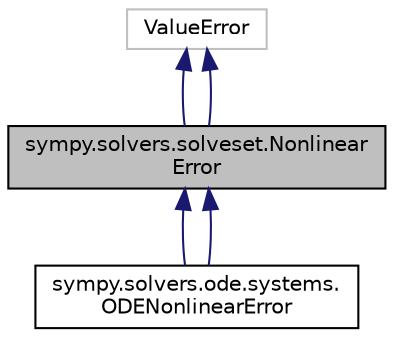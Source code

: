 digraph "sympy.solvers.solveset.NonlinearError"
{
 // LATEX_PDF_SIZE
  edge [fontname="Helvetica",fontsize="10",labelfontname="Helvetica",labelfontsize="10"];
  node [fontname="Helvetica",fontsize="10",shape=record];
  Node1 [label="sympy.solvers.solveset.Nonlinear\lError",height=0.2,width=0.4,color="black", fillcolor="grey75", style="filled", fontcolor="black",tooltip=" "];
  Node2 -> Node1 [dir="back",color="midnightblue",fontsize="10",style="solid",fontname="Helvetica"];
  Node2 [label="ValueError",height=0.2,width=0.4,color="grey75", fillcolor="white", style="filled",tooltip=" "];
  Node2 -> Node1 [dir="back",color="midnightblue",fontsize="10",style="solid",fontname="Helvetica"];
  Node1 -> Node3 [dir="back",color="midnightblue",fontsize="10",style="solid",fontname="Helvetica"];
  Node3 [label="sympy.solvers.ode.systems.\lODENonlinearError",height=0.2,width=0.4,color="black", fillcolor="white", style="filled",URL="$classsympy_1_1solvers_1_1ode_1_1systems_1_1ODENonlinearError.html",tooltip=" "];
  Node1 -> Node3 [dir="back",color="midnightblue",fontsize="10",style="solid",fontname="Helvetica"];
}
